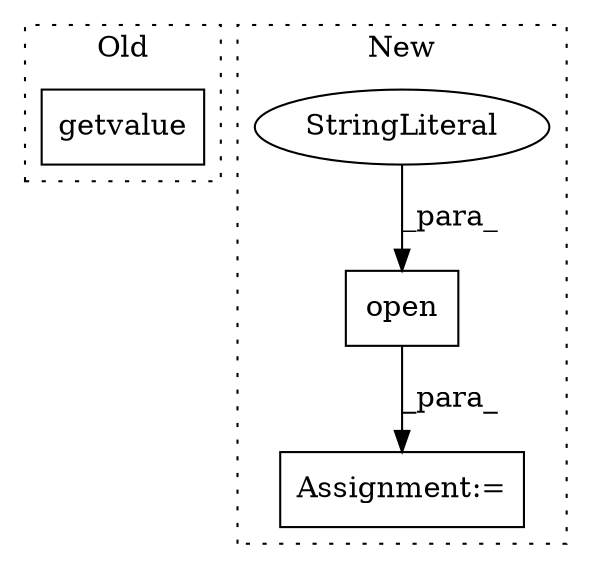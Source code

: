 digraph G {
subgraph cluster0 {
1 [label="getvalue" a="32" s="2470" l="10" shape="box"];
label = "Old";
style="dotted";
}
subgraph cluster1 {
2 [label="open" a="32" s="2466,2479" l="5,1" shape="box"];
3 [label="StringLiteral" a="45" s="2475" l="4" shape="ellipse"];
4 [label="Assignment:=" a="7" s="2465" l="1" shape="box"];
label = "New";
style="dotted";
}
2 -> 4 [label="_para_"];
3 -> 2 [label="_para_"];
}